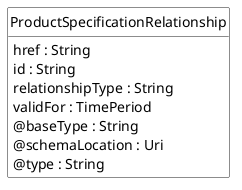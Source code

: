 @startuml
hide circle
hide methods
hide stereotype
show <<Enumeration>> stereotype
skinparam class {
   BackgroundColor<<Enumeration>> #E6F5F7
   BackgroundColor<<Ref>> #FFFFE0
   BackgroundColor<<Pivot>> #FFFFFFF
   BackgroundColor<<SimpleType>> #E2F0DA
   BackgroundColor #FCF2E3
}

class ProductSpecificationRelationship <<Pivot>> {
    href : String
    id : String
    relationshipType : String
    validFor : TimePeriod
    @baseType : String
    @schemaLocation : Uri
    @type : String
}


@enduml